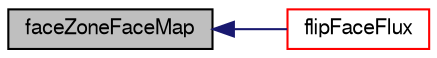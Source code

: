 digraph "faceZoneFaceMap"
{
  bgcolor="transparent";
  edge [fontname="FreeSans",fontsize="10",labelfontname="FreeSans",labelfontsize="10"];
  node [fontname="FreeSans",fontsize="10",shape=record];
  rankdir="LR";
  Node12698 [label="faceZoneFaceMap",height=0.2,width=0.4,color="black", fillcolor="grey75", style="filled", fontcolor="black"];
  Node12698 -> Node12699 [dir="back",color="midnightblue",fontsize="10",style="solid",fontname="FreeSans"];
  Node12699 [label="flipFaceFlux",height=0.2,width=0.4,color="red",URL="$a27386.html#a36bff455c4c32d8244b699fc4c9d096b",tooltip="Map of flipped face flux faces. "];
}
